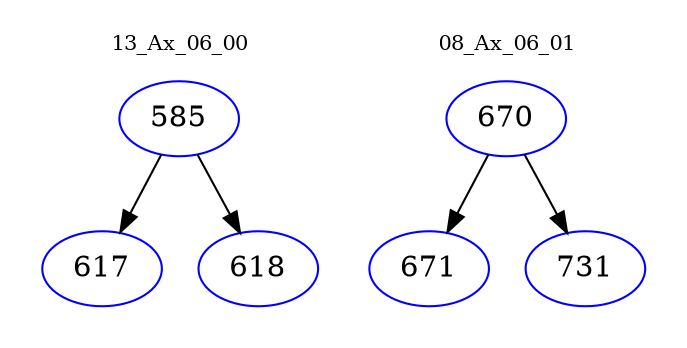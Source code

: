 digraph{
subgraph cluster_0 {
color = white
label = "13_Ax_06_00";
fontsize=10;
T0_585 [label="585", color="blue"]
T0_585 -> T0_617 [color="black"]
T0_617 [label="617", color="blue"]
T0_585 -> T0_618 [color="black"]
T0_618 [label="618", color="blue"]
}
subgraph cluster_1 {
color = white
label = "08_Ax_06_01";
fontsize=10;
T1_670 [label="670", color="blue"]
T1_670 -> T1_671 [color="black"]
T1_671 [label="671", color="blue"]
T1_670 -> T1_731 [color="black"]
T1_731 [label="731", color="blue"]
}
}
